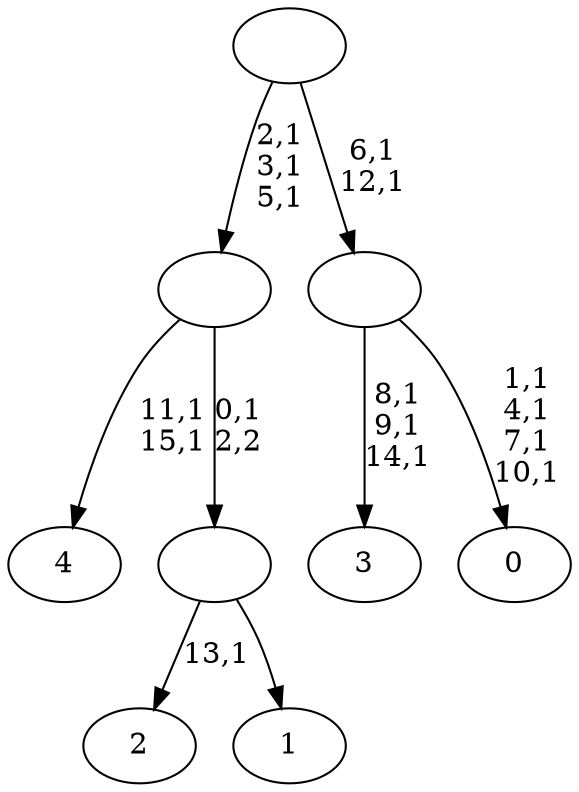 digraph T {
	21 [label="4"]
	18 [label="3"]
	14 [label="2"]
	12 [label="1"]
	11 [label=""]
	10 [label=""]
	7 [label="0"]
	2 [label=""]
	0 [label=""]
	11 -> 14 [label="13,1"]
	11 -> 12 [label=""]
	10 -> 21 [label="11,1\n15,1"]
	10 -> 11 [label="0,1\n2,2"]
	2 -> 7 [label="1,1\n4,1\n7,1\n10,1"]
	2 -> 18 [label="8,1\n9,1\n14,1"]
	0 -> 2 [label="6,1\n12,1"]
	0 -> 10 [label="2,1\n3,1\n5,1"]
}
